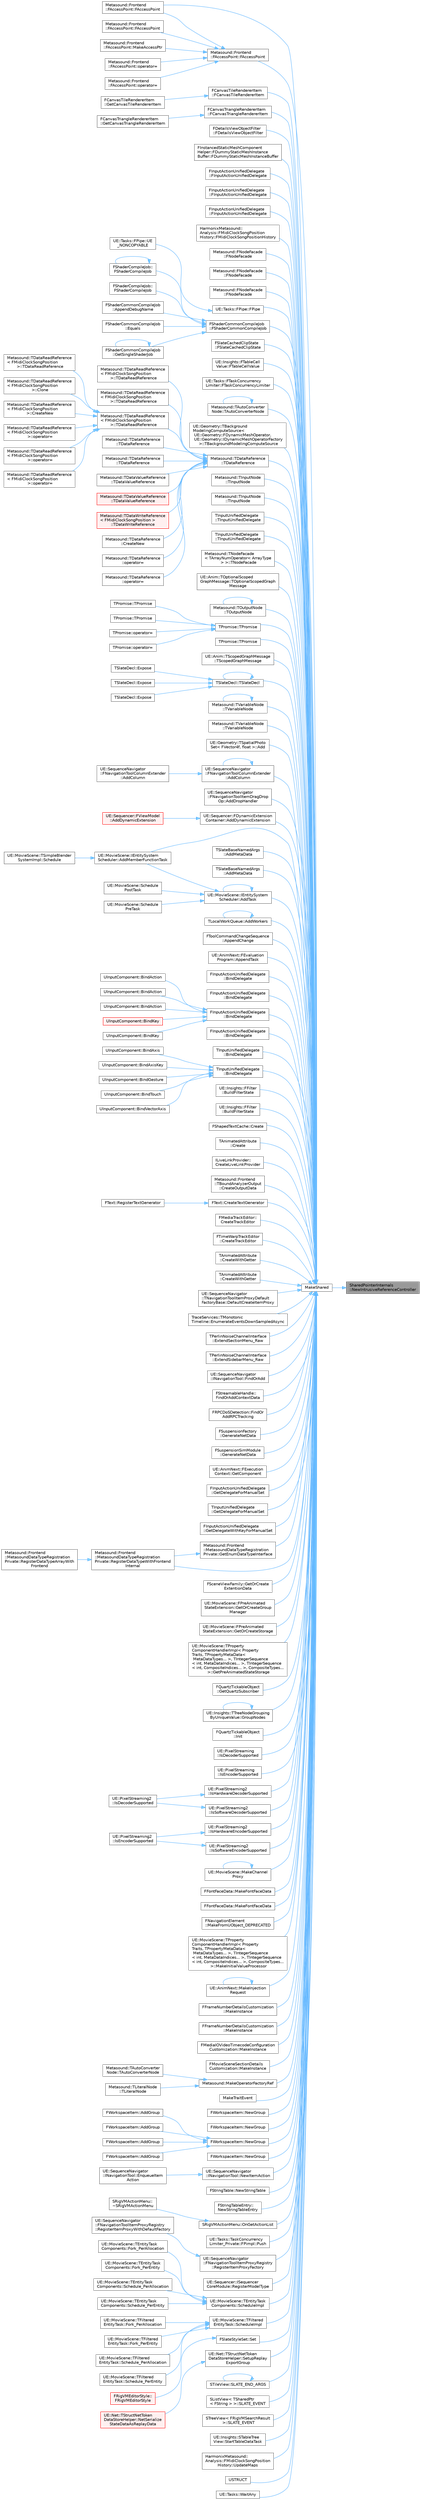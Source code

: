 digraph "SharedPointerInternals::NewIntrusiveReferenceController"
{
 // INTERACTIVE_SVG=YES
 // LATEX_PDF_SIZE
  bgcolor="transparent";
  edge [fontname=Helvetica,fontsize=10,labelfontname=Helvetica,labelfontsize=10];
  node [fontname=Helvetica,fontsize=10,shape=box,height=0.2,width=0.4];
  rankdir="RL";
  Node1 [id="Node000001",label="SharedPointerInternals\l::NewIntrusiveReferenceController",height=0.2,width=0.4,color="gray40", fillcolor="grey60", style="filled", fontcolor="black",tooltip="Creates an intrusive reference controller."];
  Node1 -> Node2 [id="edge1_Node000001_Node000002",dir="back",color="steelblue1",style="solid",tooltip=" "];
  Node2 [id="Node000002",label="MakeShared",height=0.2,width=0.4,color="grey40", fillcolor="white", style="filled",URL="$d2/d17/SharedPointer_8h.html#a263c00158120ebc1c5485f1201a6f34d",tooltip="MakeShared utility function."];
  Node2 -> Node3 [id="edge2_Node000002_Node000003",dir="back",color="steelblue1",style="solid",tooltip=" "];
  Node3 [id="Node000003",label="Metasound::Frontend\l::FAccessPoint::FAccessPoint",height=0.2,width=0.4,color="grey40", fillcolor="white", style="filled",URL="$d8/d90/classMetasound_1_1Frontend_1_1FAccessPoint.html#a8185acda5a2fa47181a340e6f5005a64",tooltip=" "];
  Node3 -> Node4 [id="edge3_Node000003_Node000004",dir="back",color="steelblue1",style="solid",tooltip=" "];
  Node4 [id="Node000004",label="Metasound::Frontend\l::FAccessPoint::FAccessPoint",height=0.2,width=0.4,color="grey40", fillcolor="white", style="filled",URL="$d8/d90/classMetasound_1_1Frontend_1_1FAccessPoint.html#a2791193d8eb6878c9333f79561831e7c",tooltip=" "];
  Node3 -> Node5 [id="edge4_Node000003_Node000005",dir="back",color="steelblue1",style="solid",tooltip=" "];
  Node5 [id="Node000005",label="Metasound::Frontend\l::FAccessPoint::FAccessPoint",height=0.2,width=0.4,color="grey40", fillcolor="white", style="filled",URL="$d8/d90/classMetasound_1_1Frontend_1_1FAccessPoint.html#ad818ebd43d9134da36c9e201342f975a",tooltip=" "];
  Node3 -> Node6 [id="edge5_Node000003_Node000006",dir="back",color="steelblue1",style="solid",tooltip=" "];
  Node6 [id="Node000006",label="Metasound::Frontend\l::FAccessPoint::MakeAccessPtr",height=0.2,width=0.4,color="grey40", fillcolor="white", style="filled",URL="$d8/d90/classMetasound_1_1Frontend_1_1FAccessPoint.html#a171ad580f2b29fd3e1558d23ded9f81a",tooltip=" "];
  Node3 -> Node7 [id="edge6_Node000003_Node000007",dir="back",color="steelblue1",style="solid",tooltip=" "];
  Node7 [id="Node000007",label="Metasound::Frontend\l::FAccessPoint::operator=",height=0.2,width=0.4,color="grey40", fillcolor="white", style="filled",URL="$d8/d90/classMetasound_1_1Frontend_1_1FAccessPoint.html#ae2e4800e80f5b5046c6ed13152cc2fed",tooltip=" "];
  Node3 -> Node8 [id="edge7_Node000003_Node000008",dir="back",color="steelblue1",style="solid",tooltip=" "];
  Node8 [id="Node000008",label="Metasound::Frontend\l::FAccessPoint::operator=",height=0.2,width=0.4,color="grey40", fillcolor="white", style="filled",URL="$d8/d90/classMetasound_1_1Frontend_1_1FAccessPoint.html#ab5e705b0d17ca7633cdf91025c28584c",tooltip=" "];
  Node2 -> Node4 [id="edge8_Node000002_Node000004",dir="back",color="steelblue1",style="solid",tooltip=" "];
  Node2 -> Node9 [id="edge9_Node000002_Node000009",dir="back",color="steelblue1",style="solid",tooltip=" "];
  Node9 [id="Node000009",label="FCanvasTileRendererItem\l::FCanvasTileRendererItem",height=0.2,width=0.4,color="grey40", fillcolor="white", style="filled",URL="$d7/dd2/classFCanvasTileRendererItem.html#a0748ad03922418f3e840a684d697863b",tooltip="Init constructor."];
  Node9 -> Node10 [id="edge10_Node000009_Node000010",dir="back",color="steelblue1",style="solid",tooltip=" "];
  Node10 [id="Node000010",label="FCanvasTileRendererItem\l::GetCanvasTileRendererItem",height=0.2,width=0.4,color="grey40", fillcolor="white", style="filled",URL="$d7/dd2/classFCanvasTileRendererItem.html#aca603b5a766b716d83b73d157a27a10e",tooltip="FCanvasTileRendererItem instance accessor."];
  Node2 -> Node11 [id="edge11_Node000002_Node000011",dir="back",color="steelblue1",style="solid",tooltip=" "];
  Node11 [id="Node000011",label="FCanvasTriangleRendererItem\l::FCanvasTriangleRendererItem",height=0.2,width=0.4,color="grey40", fillcolor="white", style="filled",URL="$da/ddc/classFCanvasTriangleRendererItem.html#ab8dcf27911f81c50378609345b0235dd",tooltip="Init constructor."];
  Node11 -> Node12 [id="edge12_Node000011_Node000012",dir="back",color="steelblue1",style="solid",tooltip=" "];
  Node12 [id="Node000012",label="FCanvasTriangleRendererItem\l::GetCanvasTriangleRendererItem",height=0.2,width=0.4,color="grey40", fillcolor="white", style="filled",URL="$da/ddc/classFCanvasTriangleRendererItem.html#a4e9ca22acc1336107e34ae27a6ece761",tooltip="FCanvasTriangleRendererItem instance accessor."];
  Node2 -> Node13 [id="edge13_Node000002_Node000013",dir="back",color="steelblue1",style="solid",tooltip=" "];
  Node13 [id="Node000013",label="FDetailsViewObjectFilter\l::FDetailsViewObjectFilter",height=0.2,width=0.4,color="grey40", fillcolor="white", style="filled",URL="$d7/dbd/classFDetailsViewObjectFilter.html#a2285bbabe52cedccafe40557111b7635",tooltip=" "];
  Node2 -> Node14 [id="edge14_Node000002_Node000014",dir="back",color="steelblue1",style="solid",tooltip=" "];
  Node14 [id="Node000014",label="FInstancedStaticMeshComponent\lHelper::FDummyStaticMeshInstance\lBuffer::FDummyStaticMeshInstanceBuffer",height=0.2,width=0.4,color="grey40", fillcolor="white", style="filled",URL="$df/d11/classFInstancedStaticMeshComponentHelper_1_1FDummyStaticMeshInstanceBuffer.html#ab4fdac26bff481b2968684ba28fb3d78",tooltip=" "];
  Node2 -> Node15 [id="edge15_Node000002_Node000015",dir="back",color="steelblue1",style="solid",tooltip=" "];
  Node15 [id="Node000015",label="FInputActionUnifiedDelegate\l::FInputActionUnifiedDelegate",height=0.2,width=0.4,color="grey40", fillcolor="white", style="filled",URL="$d1/dc0/structFInputActionUnifiedDelegate.html#a9ba1248f208e96dec09bcb1d998ca595",tooltip=" "];
  Node2 -> Node16 [id="edge16_Node000002_Node000016",dir="back",color="steelblue1",style="solid",tooltip=" "];
  Node16 [id="Node000016",label="FInputActionUnifiedDelegate\l::FInputActionUnifiedDelegate",height=0.2,width=0.4,color="grey40", fillcolor="white", style="filled",URL="$d1/dc0/structFInputActionUnifiedDelegate.html#a772ff1cccb5e75254b391ff49e607436",tooltip=" "];
  Node2 -> Node17 [id="edge17_Node000002_Node000017",dir="back",color="steelblue1",style="solid",tooltip=" "];
  Node17 [id="Node000017",label="FInputActionUnifiedDelegate\l::FInputActionUnifiedDelegate",height=0.2,width=0.4,color="grey40", fillcolor="white", style="filled",URL="$d1/dc0/structFInputActionUnifiedDelegate.html#af0273e57294d43bbed594d992ef43244",tooltip=" "];
  Node2 -> Node18 [id="edge18_Node000002_Node000018",dir="back",color="steelblue1",style="solid",tooltip=" "];
  Node18 [id="Node000018",label="HarmonixMetasound::\lAnalysis::FMidiClockSongPosition\lHistory::FMidiClockSongPositionHistory",height=0.2,width=0.4,color="grey40", fillcolor="white", style="filled",URL="$de/d71/structHarmonixMetasound_1_1Analysis_1_1FMidiClockSongPositionHistory.html#ab37ee074c8ebc61964dd1d6061baf180",tooltip=" "];
  Node2 -> Node19 [id="edge19_Node000002_Node000019",dir="back",color="steelblue1",style="solid",tooltip=" "];
  Node19 [id="Node000019",label="Metasound::FNodeFacade\l::FNodeFacade",height=0.2,width=0.4,color="grey40", fillcolor="white", style="filled",URL="$de/da0/classMetasound_1_1FNodeFacade.html#a7e64f73bd8d79b235075e1c9219a85d4",tooltip="FNodeFacade constructor using the OperatorType template parameter to get the node info,..."];
  Node2 -> Node20 [id="edge20_Node000002_Node000020",dir="back",color="steelblue1",style="solid",tooltip=" "];
  Node20 [id="Node000020",label="Metasound::FNodeFacade\l::FNodeFacade",height=0.2,width=0.4,color="grey40", fillcolor="white", style="filled",URL="$de/da0/classMetasound_1_1FNodeFacade.html#a394dc4adeeb088335ae4fbb0626f4d14",tooltip=" "];
  Node2 -> Node21 [id="edge21_Node000002_Node000021",dir="back",color="steelblue1",style="solid",tooltip=" "];
  Node21 [id="Node000021",label="Metasound::FNodeFacade\l::FNodeFacade",height=0.2,width=0.4,color="grey40", fillcolor="white", style="filled",URL="$de/da0/classMetasound_1_1FNodeFacade.html#a5aff14a72bf8971ca9369205f85192fe",tooltip=" "];
  Node2 -> Node22 [id="edge22_Node000002_Node000022",dir="back",color="steelblue1",style="solid",tooltip=" "];
  Node22 [id="Node000022",label="UE::Tasks::FPipe::FPipe",height=0.2,width=0.4,color="grey40", fillcolor="white", style="filled",URL="$d5/d3d/classUE_1_1Tasks_1_1FPipe.html#afdcb7299f86484730c477b57c3922b51",tooltip=" "];
  Node22 -> Node23 [id="edge23_Node000022_Node000023",dir="back",color="steelblue1",style="solid",tooltip=" "];
  Node23 [id="Node000023",label="UE::Tasks::FPipe::UE\l_NONCOPYABLE",height=0.2,width=0.4,color="grey40", fillcolor="white", style="filled",URL="$d5/d3d/classUE_1_1Tasks_1_1FPipe.html#a705853ff79137cec06a2f30cc64736c8",tooltip=" "];
  Node2 -> Node24 [id="edge24_Node000002_Node000024",dir="back",color="steelblue1",style="solid",tooltip=" "];
  Node24 [id="Node000024",label="FShaderCommonCompileJob\l::FShaderCommonCompileJob",height=0.2,width=0.4,color="grey40", fillcolor="white", style="filled",URL="$d9/d52/classFShaderCommonCompileJob.html#a30b0ee57fd432c32fb2a6169b2ee0c9a",tooltip=" "];
  Node24 -> Node25 [id="edge25_Node000024_Node000025",dir="back",color="steelblue1",style="solid",tooltip=" "];
  Node25 [id="Node000025",label="FShaderCompileJob::\lFShaderCompileJob",height=0.2,width=0.4,color="grey40", fillcolor="white", style="filled",URL="$d7/d8b/classFShaderCompileJob.html#acf35e23e095bc72d2e68da4a19ff1398",tooltip=" "];
  Node25 -> Node25 [id="edge26_Node000025_Node000025",dir="back",color="steelblue1",style="solid",tooltip=" "];
  Node24 -> Node26 [id="edge27_Node000024_Node000026",dir="back",color="steelblue1",style="solid",tooltip=" "];
  Node26 [id="Node000026",label="FShaderCompileJob::\lFShaderCompileJob",height=0.2,width=0.4,color="grey40", fillcolor="white", style="filled",URL="$d7/d8b/classFShaderCompileJob.html#ad524d5fa513604d93f9e27b758ba0364",tooltip=" "];
  Node24 -> Node27 [id="edge28_Node000024_Node000027",dir="back",color="steelblue1",style="solid",tooltip=" "];
  Node27 [id="Node000027",label="FShaderCommonCompileJob\l::AppendDebugName",height=0.2,width=0.4,color="grey40", fillcolor="white", style="filled",URL="$d9/d52/classFShaderCommonCompileJob.html#a1a7c3f6aa12b00f29e9f36c9dc6f128b",tooltip=" "];
  Node24 -> Node28 [id="edge29_Node000024_Node000028",dir="back",color="steelblue1",style="solid",tooltip=" "];
  Node28 [id="Node000028",label="FShaderCommonCompileJob\l::Equals",height=0.2,width=0.4,color="grey40", fillcolor="white", style="filled",URL="$d9/d52/classFShaderCommonCompileJob.html#af7bff3f13f856f14ac5d2adfe6a832e5",tooltip=" "];
  Node24 -> Node29 [id="edge30_Node000024_Node000029",dir="back",color="steelblue1",style="solid",tooltip=" "];
  Node29 [id="Node000029",label="FShaderCommonCompileJob\l::GetSingleShaderJob",height=0.2,width=0.4,color="grey40", fillcolor="white", style="filled",URL="$d9/d52/classFShaderCommonCompileJob.html#a20ac5f284386336e6af5469d4e79b0b8",tooltip=" "];
  Node29 -> Node29 [id="edge31_Node000029_Node000029",dir="back",color="steelblue1",style="solid",tooltip=" "];
  Node2 -> Node30 [id="edge32_Node000002_Node000030",dir="back",color="steelblue1",style="solid",tooltip=" "];
  Node30 [id="Node000030",label="FSlateCachedClipState\l::FSlateCachedClipState",height=0.2,width=0.4,color="grey40", fillcolor="white", style="filled",URL="$dd/dc0/classFSlateCachedClipState.html#a7a7021e3c0833f9bc461aa35be798f69",tooltip=" "];
  Node2 -> Node31 [id="edge33_Node000002_Node000031",dir="back",color="steelblue1",style="solid",tooltip=" "];
  Node31 [id="Node000031",label="UE::Insights::FTableCell\lValue::FTableCellValue",height=0.2,width=0.4,color="grey40", fillcolor="white", style="filled",URL="$d0/de1/structUE_1_1Insights_1_1FTableCellValue.html#a0291710d4ab4f758d4aeb12340e7094c",tooltip=" "];
  Node2 -> Node32 [id="edge34_Node000002_Node000032",dir="back",color="steelblue1",style="solid",tooltip=" "];
  Node32 [id="Node000032",label="UE::Tasks::FTaskConcurrency\lLimiter::FTaskConcurrencyLimiter",height=0.2,width=0.4,color="grey40", fillcolor="white", style="filled",URL="$d8/d30/classUE_1_1Tasks_1_1FTaskConcurrencyLimiter.html#a49087d6e28b9799b21a515c2e5130a2d",tooltip="Constructor."];
  Node2 -> Node33 [id="edge35_Node000002_Node000033",dir="back",color="steelblue1",style="solid",tooltip=" "];
  Node33 [id="Node000033",label="Metasound::TAutoConverter\lNode::TAutoConverterNode",height=0.2,width=0.4,color="grey40", fillcolor="white", style="filled",URL="$df/d47/classMetasound_1_1TAutoConverterNode.html#a3f86596bde4e309a9c75f7973ae8f198",tooltip=" "];
  Node33 -> Node33 [id="edge36_Node000033_Node000033",dir="back",color="steelblue1",style="solid",tooltip=" "];
  Node2 -> Node34 [id="edge37_Node000002_Node000034",dir="back",color="steelblue1",style="solid",tooltip=" "];
  Node34 [id="Node000034",label="UE::Geometry::TBackground\lModelingComputeSource\<\l UE::Geometry::FDynamicMeshOperator,\l UE::Geometry::IDynamicMeshOperatorFactory\l \>::TBackgroundModelingComputeSource",height=0.2,width=0.4,color="grey40", fillcolor="white", style="filled",URL="$d4/dbc/classUE_1_1Geometry_1_1TBackgroundModelingComputeSource.html#a16bf3decf3843751d0ed8c2cefd926b1",tooltip=" "];
  Node2 -> Node35 [id="edge38_Node000002_Node000035",dir="back",color="steelblue1",style="solid",tooltip=" "];
  Node35 [id="Node000035",label="Metasound::TDataReference\l::TDataReference",height=0.2,width=0.4,color="grey40", fillcolor="white", style="filled",URL="$d3/d49/classMetasound_1_1TDataReference.html#a9c3c0c4bb8f610b2d534599111ff2846",tooltip="This constructor forwards arguments to an underlying constructor."];
  Node35 -> Node36 [id="edge39_Node000035_Node000036",dir="back",color="steelblue1",style="solid",tooltip=" "];
  Node36 [id="Node000036",label="Metasound::TDataReadReference\l\< FMidiClockSongPosition\l \>::TDataReadReference",height=0.2,width=0.4,color="grey40", fillcolor="white", style="filled",URL="$d5/df2/classMetasound_1_1TDataReadReference.html#a4da50e0b9de74e46ef64d8454b8a6941",tooltip=" "];
  Node35 -> Node37 [id="edge40_Node000035_Node000037",dir="back",color="steelblue1",style="solid",tooltip=" "];
  Node37 [id="Node000037",label="Metasound::TDataReadReference\l\< FMidiClockSongPosition\l \>::TDataReadReference",height=0.2,width=0.4,color="grey40", fillcolor="white", style="filled",URL="$d5/df2/classMetasound_1_1TDataReadReference.html#af9ce9927ca6895bd62fd2d4e7a686b0c",tooltip=" "];
  Node35 -> Node38 [id="edge41_Node000035_Node000038",dir="back",color="steelblue1",style="solid",tooltip=" "];
  Node38 [id="Node000038",label="Metasound::TDataReadReference\l\< FMidiClockSongPosition\l \>::TDataReadReference",height=0.2,width=0.4,color="grey40", fillcolor="white", style="filled",URL="$d5/df2/classMetasound_1_1TDataReadReference.html#ae5272a902abe0c9a98ff4a2f79ff8d48",tooltip=" "];
  Node38 -> Node39 [id="edge42_Node000038_Node000039",dir="back",color="steelblue1",style="solid",tooltip=" "];
  Node39 [id="Node000039",label="Metasound::TDataReadReference\l\< FMidiClockSongPosition\l \>::TDataReadReference",height=0.2,width=0.4,color="grey40", fillcolor="white", style="filled",URL="$d5/df2/classMetasound_1_1TDataReadReference.html#aacf2ceb41b52e9aca8d5e013ee5eba90",tooltip=" "];
  Node38 -> Node40 [id="edge43_Node000038_Node000040",dir="back",color="steelblue1",style="solid",tooltip=" "];
  Node40 [id="Node000040",label="Metasound::TDataReadReference\l\< FMidiClockSongPosition\l \>::Clone",height=0.2,width=0.4,color="grey40", fillcolor="white", style="filled",URL="$d5/df2/classMetasound_1_1TDataReadReference.html#aeb654bc2b032808bd8245d4faef749f9",tooltip=" "];
  Node38 -> Node41 [id="edge44_Node000038_Node000041",dir="back",color="steelblue1",style="solid",tooltip=" "];
  Node41 [id="Node000041",label="Metasound::TDataReadReference\l\< FMidiClockSongPosition\l \>::CreateNew",height=0.2,width=0.4,color="grey40", fillcolor="white", style="filled",URL="$d5/df2/classMetasound_1_1TDataReadReference.html#ae7e1b0e96d34d2400e6e3ef906708033",tooltip=" "];
  Node38 -> Node42 [id="edge45_Node000038_Node000042",dir="back",color="steelblue1",style="solid",tooltip=" "];
  Node42 [id="Node000042",label="Metasound::TDataReadReference\l\< FMidiClockSongPosition\l \>::operator=",height=0.2,width=0.4,color="grey40", fillcolor="white", style="filled",URL="$d5/df2/classMetasound_1_1TDataReadReference.html#af913dd6b82781677ba8fa7ac71a29ed8",tooltip=" "];
  Node38 -> Node43 [id="edge46_Node000038_Node000043",dir="back",color="steelblue1",style="solid",tooltip=" "];
  Node43 [id="Node000043",label="Metasound::TDataReadReference\l\< FMidiClockSongPosition\l \>::operator=",height=0.2,width=0.4,color="grey40", fillcolor="white", style="filled",URL="$d5/df2/classMetasound_1_1TDataReadReference.html#ae6398974df4a5db4af6c943c3e2b14f4",tooltip=" "];
  Node38 -> Node44 [id="edge47_Node000038_Node000044",dir="back",color="steelblue1",style="solid",tooltip=" "];
  Node44 [id="Node000044",label="Metasound::TDataReadReference\l\< FMidiClockSongPosition\l \>::operator=",height=0.2,width=0.4,color="grey40", fillcolor="white", style="filled",URL="$d5/df2/classMetasound_1_1TDataReadReference.html#a54b40c2b35dedb89df6540028fc1f104",tooltip=" "];
  Node35 -> Node45 [id="edge48_Node000035_Node000045",dir="back",color="steelblue1",style="solid",tooltip=" "];
  Node45 [id="Node000045",label="Metasound::TDataReference\l::TDataReference",height=0.2,width=0.4,color="grey40", fillcolor="white", style="filled",URL="$d3/d49/classMetasound_1_1TDataReference.html#aea4d95be04538b51c600811d76e7ddd8",tooltip="Enable copy constructor."];
  Node35 -> Node46 [id="edge49_Node000035_Node000046",dir="back",color="steelblue1",style="solid",tooltip=" "];
  Node46 [id="Node000046",label="Metasound::TDataReference\l::TDataReference",height=0.2,width=0.4,color="grey40", fillcolor="white", style="filled",URL="$d3/d49/classMetasound_1_1TDataReference.html#a7bfe51a02149eebb452b0f8ab9c1fb7e",tooltip="Enable move constructor."];
  Node35 -> Node47 [id="edge50_Node000035_Node000047",dir="back",color="steelblue1",style="solid",tooltip=" "];
  Node47 [id="Node000047",label="Metasound::TDataValueReference\l::TDataValueReference",height=0.2,width=0.4,color="grey40", fillcolor="white", style="filled",URL="$df/dbf/classMetasound_1_1TDataValueReference.html#a34517b0ccb8504e55ae4d6ef5243e095",tooltip=" "];
  Node35 -> Node48 [id="edge51_Node000035_Node000048",dir="back",color="steelblue1",style="solid",tooltip=" "];
  Node48 [id="Node000048",label="Metasound::TDataValueReference\l::TDataValueReference",height=0.2,width=0.4,color="red", fillcolor="#FFF0F0", style="filled",URL="$df/dbf/classMetasound_1_1TDataValueReference.html#af5275c914e6de2219c9f308e41fd7723",tooltip=" "];
  Node35 -> Node60 [id="edge52_Node000035_Node000060",dir="back",color="steelblue1",style="solid",tooltip=" "];
  Node60 [id="Node000060",label="Metasound::TDataWriteReference\l\< FMidiClockSongPosition \>\l::TDataWriteReference",height=0.2,width=0.4,color="red", fillcolor="#FFF0F0", style="filled",URL="$d9/d7f/classMetasound_1_1TDataWriteReference.html#a5c6a326ee611056a037a61c9a231a2f5",tooltip=" "];
  Node35 -> Node68 [id="edge53_Node000035_Node000068",dir="back",color="steelblue1",style="solid",tooltip=" "];
  Node68 [id="Node000068",label="Metasound::TDataReference\l::CreateNew",height=0.2,width=0.4,color="grey40", fillcolor="white", style="filled",URL="$d3/d49/classMetasound_1_1TDataReference.html#a990f179464fd23a5b2fba85372fc8aaf",tooltip="This should be used to construct a new DataType object and return this TDataReference as a wrapper ar..."];
  Node35 -> Node69 [id="edge54_Node000035_Node000069",dir="back",color="steelblue1",style="solid",tooltip=" "];
  Node69 [id="Node000069",label="Metasound::TDataReference\l::operator=",height=0.2,width=0.4,color="grey40", fillcolor="white", style="filled",URL="$d3/d49/classMetasound_1_1TDataReference.html#a5cff4974063a7a660e58579564c54f11",tooltip="Enable copy operator."];
  Node35 -> Node70 [id="edge55_Node000035_Node000070",dir="back",color="steelblue1",style="solid",tooltip=" "];
  Node70 [id="Node000070",label="Metasound::TDataReference\l::operator=",height=0.2,width=0.4,color="grey40", fillcolor="white", style="filled",URL="$d3/d49/classMetasound_1_1TDataReference.html#a2964648eb09f587ea17a98d1811040b8",tooltip="Enable move operator."];
  Node2 -> Node71 [id="edge56_Node000002_Node000071",dir="back",color="steelblue1",style="solid",tooltip=" "];
  Node71 [id="Node000071",label="Metasound::TInputNode\l::TInputNode",height=0.2,width=0.4,color="grey40", fillcolor="white", style="filled",URL="$d6/d10/classMetasound_1_1TInputNode.html#a3f15c50a20d177602acb587644c35ee5",tooltip=" "];
  Node2 -> Node72 [id="edge57_Node000002_Node000072",dir="back",color="steelblue1",style="solid",tooltip=" "];
  Node72 [id="Node000072",label="Metasound::TInputNode\l::TInputNode",height=0.2,width=0.4,color="grey40", fillcolor="white", style="filled",URL="$d6/d10/classMetasound_1_1TInputNode.html#a51e714f132cce4d65fd8a1d21c0f40a6",tooltip=" "];
  Node2 -> Node73 [id="edge58_Node000002_Node000073",dir="back",color="steelblue1",style="solid",tooltip=" "];
  Node73 [id="Node000073",label="TInputUnifiedDelegate\l::TInputUnifiedDelegate",height=0.2,width=0.4,color="grey40", fillcolor="white", style="filled",URL="$d3/d56/structTInputUnifiedDelegate.html#a8cd2e41b92b0ebdf31426f75d2d40e17",tooltip=" "];
  Node2 -> Node74 [id="edge59_Node000002_Node000074",dir="back",color="steelblue1",style="solid",tooltip=" "];
  Node74 [id="Node000074",label="TInputUnifiedDelegate\l::TInputUnifiedDelegate",height=0.2,width=0.4,color="grey40", fillcolor="white", style="filled",URL="$d3/d56/structTInputUnifiedDelegate.html#a4beb9fabb69d941201b18dbb1ee8b816",tooltip=" "];
  Node2 -> Node75 [id="edge60_Node000002_Node000075",dir="back",color="steelblue1",style="solid",tooltip=" "];
  Node75 [id="Node000075",label="Metasound::TNodeFacade\l\< TArrayNumOperator\< ArrayType\l \> \>::TNodeFacade",height=0.2,width=0.4,color="grey40", fillcolor="white", style="filled",URL="$d7/dea/classMetasound_1_1TNodeFacade.html#ae70e0519ca72261f11624b50445df8fe",tooltip=" "];
  Node2 -> Node76 [id="edge61_Node000002_Node000076",dir="back",color="steelblue1",style="solid",tooltip=" "];
  Node76 [id="Node000076",label="UE::Anim::TOptionalScoped\lGraphMessage::TOptionalScopedGraph\lMessage",height=0.2,width=0.4,color="grey40", fillcolor="white", style="filled",URL="$de/d8f/structUE_1_1Anim_1_1TOptionalScopedGraphMessage.html#a87bd317683337a31a48381f3c0a941aa",tooltip=" "];
  Node2 -> Node77 [id="edge62_Node000002_Node000077",dir="back",color="steelblue1",style="solid",tooltip=" "];
  Node77 [id="Node000077",label="Metasound::TOutputNode\l::TOutputNode",height=0.2,width=0.4,color="grey40", fillcolor="white", style="filled",URL="$d9/d82/classMetasound_1_1TOutputNode.html#aebd51729979881fd98738a20e3ccc239",tooltip=" "];
  Node77 -> Node77 [id="edge63_Node000077_Node000077",dir="back",color="steelblue1",style="solid",tooltip=" "];
  Node2 -> Node78 [id="edge64_Node000002_Node000078",dir="back",color="steelblue1",style="solid",tooltip=" "];
  Node78 [id="Node000078",label="TPromise::TPromise",height=0.2,width=0.4,color="grey40", fillcolor="white", style="filled",URL="$dd/d07/classTPromise.html#a00ce4459f87044a4e404bc6072d41b2d",tooltip="Default constructor (creates a new shared state)."];
  Node78 -> Node79 [id="edge65_Node000078_Node000079",dir="back",color="steelblue1",style="solid",tooltip=" "];
  Node79 [id="Node000079",label="TPromise::TPromise",height=0.2,width=0.4,color="grey40", fillcolor="white", style="filled",URL="$dd/d07/classTPromise.html#abefc43eb892aa26fd1714894bd47b439",tooltip=" "];
  Node78 -> Node80 [id="edge66_Node000078_Node000080",dir="back",color="steelblue1",style="solid",tooltip=" "];
  Node80 [id="Node000080",label="TPromise::TPromise",height=0.2,width=0.4,color="grey40", fillcolor="white", style="filled",URL="$dd/d07/classTPromise.html#a26901cb71c0eaca41af48beb21bc0560",tooltip=" "];
  Node78 -> Node81 [id="edge67_Node000078_Node000081",dir="back",color="steelblue1",style="solid",tooltip=" "];
  Node81 [id="Node000081",label="TPromise::operator=",height=0.2,width=0.4,color="grey40", fillcolor="white", style="filled",URL="$dd/d07/classTPromise.html#a87c39cf67f4d42e7554bfd9bd53116c9",tooltip=" "];
  Node78 -> Node82 [id="edge68_Node000078_Node000082",dir="back",color="steelblue1",style="solid",tooltip=" "];
  Node82 [id="Node000082",label="TPromise::operator=",height=0.2,width=0.4,color="grey40", fillcolor="white", style="filled",URL="$dd/d07/classTPromise.html#acaad14b55f064b30d0a1f3f00d120cbf",tooltip=" "];
  Node2 -> Node83 [id="edge69_Node000002_Node000083",dir="back",color="steelblue1",style="solid",tooltip=" "];
  Node83 [id="Node000083",label="TPromise::TPromise",height=0.2,width=0.4,color="grey40", fillcolor="white", style="filled",URL="$dd/d07/classTPromise.html#a7f7ab104c1664477b270aa04113f708c",tooltip="Create and initialize a new instance with a callback."];
  Node2 -> Node84 [id="edge70_Node000002_Node000084",dir="back",color="steelblue1",style="solid",tooltip=" "];
  Node84 [id="Node000084",label="UE::Anim::TScopedGraphMessage\l::TScopedGraphMessage",height=0.2,width=0.4,color="grey40", fillcolor="white", style="filled",URL="$d1/dfe/structUE_1_1Anim_1_1TScopedGraphMessage.html#a18eb70b3a5299a801565d19f7529a8d1",tooltip=" "];
  Node2 -> Node85 [id="edge71_Node000002_Node000085",dir="back",color="steelblue1",style="solid",tooltip=" "];
  Node85 [id="Node000085",label="TSlateDecl::TSlateDecl",height=0.2,width=0.4,color="grey40", fillcolor="white", style="filled",URL="$d6/d77/structTSlateDecl.html#a569af00a31b7fd277e533734ac06b916",tooltip=" "];
  Node85 -> Node85 [id="edge72_Node000085_Node000085",dir="back",color="steelblue1",style="solid",tooltip=" "];
  Node85 -> Node86 [id="edge73_Node000085_Node000086",dir="back",color="steelblue1",style="solid",tooltip=" "];
  Node86 [id="Node000086",label="TSlateDecl::Expose",height=0.2,width=0.4,color="grey40", fillcolor="white", style="filled",URL="$d6/d77/structTSlateDecl.html#ae95d22e132e3c022280646f1d64c8098",tooltip="Initialize OutVarToInit with the widget that is being constructed."];
  Node85 -> Node87 [id="edge74_Node000085_Node000087",dir="back",color="steelblue1",style="solid",tooltip=" "];
  Node87 [id="Node000087",label="TSlateDecl::Expose",height=0.2,width=0.4,color="grey40", fillcolor="white", style="filled",URL="$d6/d77/structTSlateDecl.html#aa49dc1895ee6bb9c52cd7cd35021dbc0",tooltip="Initialize OutVarToInit with the widget that is being constructed."];
  Node85 -> Node88 [id="edge75_Node000085_Node000088",dir="back",color="steelblue1",style="solid",tooltip=" "];
  Node88 [id="Node000088",label="TSlateDecl::Expose",height=0.2,width=0.4,color="grey40", fillcolor="white", style="filled",URL="$d6/d77/structTSlateDecl.html#a7dbd21b87a829aa9b3c9132739c7c5dc",tooltip="Initialize a WEAK OutVarToInit with the widget that is being constructed."];
  Node2 -> Node89 [id="edge76_Node000002_Node000089",dir="back",color="steelblue1",style="solid",tooltip=" "];
  Node89 [id="Node000089",label="Metasound::TVariableNode\l::TVariableNode",height=0.2,width=0.4,color="grey40", fillcolor="white", style="filled",URL="$d1/d47/classMetasound_1_1TVariableNode.html#a54dd5412f65eef8f47a126886d89211b",tooltip=" "];
  Node89 -> Node89 [id="edge77_Node000089_Node000089",dir="back",color="steelblue1",style="solid",tooltip=" "];
  Node2 -> Node90 [id="edge78_Node000002_Node000090",dir="back",color="steelblue1",style="solid",tooltip=" "];
  Node90 [id="Node000090",label="Metasound::TVariableNode\l::TVariableNode",height=0.2,width=0.4,color="grey40", fillcolor="white", style="filled",URL="$d1/d47/classMetasound_1_1TVariableNode.html#a455dcf45881bcccf228f8496c63163e6",tooltip=" "];
  Node2 -> Node91 [id="edge79_Node000002_Node000091",dir="back",color="steelblue1",style="solid",tooltip=" "];
  Node91 [id="Node000091",label="UE::Geometry::TSpatialPhoto\lSet\< FVector4f, float \>::Add",height=0.2,width=0.4,color="grey40", fillcolor="white", style="filled",URL="$d2/da4/classUE_1_1Geometry_1_1TSpatialPhotoSet.html#a8379f06f0b341e8a940508556c646d3a",tooltip=" "];
  Node2 -> Node92 [id="edge80_Node000002_Node000092",dir="back",color="steelblue1",style="solid",tooltip=" "];
  Node92 [id="Node000092",label="UE::SequenceNavigator\l::FNavigationToolColumnExtender\l::AddColumn",height=0.2,width=0.4,color="grey40", fillcolor="white", style="filled",URL="$da/dc4/classUE_1_1SequenceNavigator_1_1FNavigationToolColumnExtender.html#ab9c4dff13ce2f7a89bb3a2811fd0bf8d",tooltip=" "];
  Node92 -> Node92 [id="edge81_Node000092_Node000092",dir="back",color="steelblue1",style="solid",tooltip=" "];
  Node92 -> Node93 [id="edge82_Node000092_Node000093",dir="back",color="steelblue1",style="solid",tooltip=" "];
  Node93 [id="Node000093",label="UE::SequenceNavigator\l::FNavigationToolColumnExtender\l::AddColumn",height=0.2,width=0.4,color="grey40", fillcolor="white", style="filled",URL="$da/dc4/classUE_1_1SequenceNavigator_1_1FNavigationToolColumnExtender.html#a6cef46b1c2473fa30658d523b318c634",tooltip=" "];
  Node2 -> Node94 [id="edge83_Node000002_Node000094",dir="back",color="steelblue1",style="solid",tooltip=" "];
  Node94 [id="Node000094",label="UE::SequenceNavigator\l::FNavigationToolItemDragDrop\lOp::AddDropHandler",height=0.2,width=0.4,color="grey40", fillcolor="white", style="filled",URL="$d5/d4d/classUE_1_1SequenceNavigator_1_1FNavigationToolItemDragDropOp.html#ab34f2e502c962f86701076ba577a2faf",tooltip=" "];
  Node2 -> Node95 [id="edge84_Node000002_Node000095",dir="back",color="steelblue1",style="solid",tooltip=" "];
  Node95 [id="Node000095",label="UE::Sequencer::FDynamicExtension\lContainer::AddDynamicExtension",height=0.2,width=0.4,color="grey40", fillcolor="white", style="filled",URL="$d0/dad/classUE_1_1Sequencer_1_1FDynamicExtensionContainer.html#a9f6f64c91a801e897ee5ccec8e428674",tooltip=" "];
  Node95 -> Node96 [id="edge85_Node000095_Node000096",dir="back",color="steelblue1",style="solid",tooltip=" "];
  Node96 [id="Node000096",label="UE::Sequencer::FViewModel\l::AddDynamicExtension",height=0.2,width=0.4,color="red", fillcolor="#FFF0F0", style="filled",URL="$dc/d92/classUE_1_1Sequencer_1_1FViewModel.html#a0d2316270c38de466087872f3e51eb33",tooltip="Adds a dynamic extension to this data model."];
  Node2 -> Node98 [id="edge86_Node000002_Node000098",dir="back",color="steelblue1",style="solid",tooltip=" "];
  Node98 [id="Node000098",label="UE::MovieScene::IEntitySystem\lScheduler::AddMemberFunctionTask",height=0.2,width=0.4,color="grey40", fillcolor="white", style="filled",URL="$de/d53/classUE_1_1MovieScene_1_1IEntitySystemScheduler.html#a1bfc4125c3135aa3d82cf386ca874c36",tooltip="Add a new task that calls a member function of the type void (*)()"];
  Node98 -> Node99 [id="edge87_Node000098_Node000099",dir="back",color="steelblue1",style="solid",tooltip=" "];
  Node99 [id="Node000099",label="UE::MovieScene::TSimpleBlender\lSystemImpl::Schedule",height=0.2,width=0.4,color="grey40", fillcolor="white", style="filled",URL="$d1/d5f/classUE_1_1MovieScene_1_1TSimpleBlenderSystemImpl.html#a85efbc60206c4c9e2a29f5deedc3b8e0",tooltip=" "];
  Node2 -> Node100 [id="edge88_Node000002_Node000100",dir="back",color="steelblue1",style="solid",tooltip=" "];
  Node100 [id="Node000100",label="TSlateBaseNamedArgs\l::AddMetaData",height=0.2,width=0.4,color="grey40", fillcolor="white", style="filled",URL="$d1/d69/structTSlateBaseNamedArgs.html#a6b562139b960302901c4b3e907de0729",tooltip="Add metadata to this widget - convenience method - 1 argument."];
  Node2 -> Node101 [id="edge89_Node000002_Node000101",dir="back",color="steelblue1",style="solid",tooltip=" "];
  Node101 [id="Node000101",label="TSlateBaseNamedArgs\l::AddMetaData",height=0.2,width=0.4,color="grey40", fillcolor="white", style="filled",URL="$d1/d69/structTSlateBaseNamedArgs.html#a63d773ec4aae8cd103a7293670c372d3",tooltip="Add metadata to this widget - convenience method - 2 arguments."];
  Node2 -> Node102 [id="edge90_Node000002_Node000102",dir="back",color="steelblue1",style="solid",tooltip=" "];
  Node102 [id="Node000102",label="UE::MovieScene::IEntitySystem\lScheduler::AddTask",height=0.2,width=0.4,color="grey40", fillcolor="white", style="filled",URL="$de/d53/classUE_1_1MovieScene_1_1IEntitySystemScheduler.html#a7db480675a5915a773265aed12522f56",tooltip="Add a new task of the specified type for the currently open node ID."];
  Node102 -> Node98 [id="edge91_Node000102_Node000098",dir="back",color="steelblue1",style="solid",tooltip=" "];
  Node102 -> Node102 [id="edge92_Node000102_Node000102",dir="back",color="steelblue1",style="solid",tooltip=" "];
  Node102 -> Node103 [id="edge93_Node000102_Node000103",dir="back",color="steelblue1",style="solid",tooltip=" "];
  Node103 [id="Node000103",label="UE::MovieScene::Schedule\lPostTask",height=0.2,width=0.4,color="grey40", fillcolor="white", style="filled",URL="$d1/dd1/namespaceUE_1_1MovieScene.html#a890bd73454b5efe1e06da14761ce6203",tooltip=" "];
  Node102 -> Node104 [id="edge94_Node000102_Node000104",dir="back",color="steelblue1",style="solid",tooltip=" "];
  Node104 [id="Node000104",label="UE::MovieScene::Schedule\lPreTask",height=0.2,width=0.4,color="grey40", fillcolor="white", style="filled",URL="$d1/dd1/namespaceUE_1_1MovieScene.html#aa9c4fff3fc5d61f1e5034cc579168047",tooltip=" "];
  Node2 -> Node105 [id="edge95_Node000002_Node000105",dir="back",color="steelblue1",style="solid",tooltip=" "];
  Node105 [id="Node000105",label="TLocalWorkQueue::AddWorkers",height=0.2,width=0.4,color="grey40", fillcolor="white", style="filled",URL="$d6/d11/classTLocalWorkQueue.html#a7de7347f3ff68ce2a26434a7387a0165",tooltip=" "];
  Node105 -> Node105 [id="edge96_Node000105_Node000105",dir="back",color="steelblue1",style="solid",tooltip=" "];
  Node2 -> Node106 [id="edge97_Node000002_Node000106",dir="back",color="steelblue1",style="solid",tooltip=" "];
  Node106 [id="Node000106",label="FToolCommandChangeSequence\l::AppendChange",height=0.2,width=0.4,color="grey40", fillcolor="white", style="filled",URL="$db/d08/classFToolCommandChangeSequence.html#aee887321586a3a87d752b154e05aaf1d",tooltip="Add a change to the sequence."];
  Node2 -> Node107 [id="edge98_Node000002_Node000107",dir="back",color="steelblue1",style="solid",tooltip=" "];
  Node107 [id="Node000107",label="UE::AnimNext::FEvaluation\lProgram::AppendTask",height=0.2,width=0.4,color="grey40", fillcolor="white", style="filled",URL="$d7/dc0/structUE_1_1AnimNext_1_1FEvaluationProgram.html#ac86ce1bbc27780dd65f85a33f8cce365",tooltip=" "];
  Node2 -> Node108 [id="edge99_Node000002_Node000108",dir="back",color="steelblue1",style="solid",tooltip=" "];
  Node108 [id="Node000108",label="FInputActionUnifiedDelegate\l::BindDelegate",height=0.2,width=0.4,color="grey40", fillcolor="white", style="filled",URL="$d1/dc0/structFInputActionUnifiedDelegate.html#aae221168826a3529979baa0974f317b0",tooltip="Binds a dynamic delegate and unbinds any bound native delegate."];
  Node2 -> Node109 [id="edge100_Node000002_Node000109",dir="back",color="steelblue1",style="solid",tooltip=" "];
  Node109 [id="Node000109",label="FInputActionUnifiedDelegate\l::BindDelegate",height=0.2,width=0.4,color="grey40", fillcolor="white", style="filled",URL="$d1/dc0/structFInputActionUnifiedDelegate.html#a3c7403abe465fa1303239a3b0211534a",tooltip=" "];
  Node2 -> Node110 [id="edge101_Node000002_Node000110",dir="back",color="steelblue1",style="solid",tooltip=" "];
  Node110 [id="Node000110",label="FInputActionUnifiedDelegate\l::BindDelegate",height=0.2,width=0.4,color="grey40", fillcolor="white", style="filled",URL="$d1/dc0/structFInputActionUnifiedDelegate.html#a5b51f27d0d5b341a12518487fe8fe51d",tooltip="Binds a native delegate and unbinds any bound dynamic delegate."];
  Node110 -> Node111 [id="edge102_Node000110_Node000111",dir="back",color="steelblue1",style="solid",tooltip=" "];
  Node111 [id="Node000111",label="UInputComponent::BindAction",height=0.2,width=0.4,color="grey40", fillcolor="white", style="filled",URL="$de/ddd/classUInputComponent.html#a7b68d20fae9e0268890f09ec1e060c6a",tooltip="Binds a delegate function to an Action defined in the project settings."];
  Node110 -> Node112 [id="edge103_Node000110_Node000112",dir="back",color="steelblue1",style="solid",tooltip=" "];
  Node112 [id="Node000112",label="UInputComponent::BindAction",height=0.2,width=0.4,color="grey40", fillcolor="white", style="filled",URL="$de/ddd/classUInputComponent.html#a956a466e3aa71bce289a1b5b8cba5084",tooltip="Binds a delegate function to an Action defined in the project settings."];
  Node110 -> Node113 [id="edge104_Node000110_Node000113",dir="back",color="steelblue1",style="solid",tooltip=" "];
  Node113 [id="Node000113",label="UInputComponent::BindAction",height=0.2,width=0.4,color="grey40", fillcolor="white", style="filled",URL="$de/ddd/classUInputComponent.html#a19336e3e895193fca6cd47277e813873",tooltip="Binds a delegate function to an Action defined in the project settings."];
  Node110 -> Node114 [id="edge105_Node000110_Node000114",dir="back",color="steelblue1",style="solid",tooltip=" "];
  Node114 [id="Node000114",label="UInputComponent::BindKey",height=0.2,width=0.4,color="red", fillcolor="#FFF0F0", style="filled",URL="$de/ddd/classUInputComponent.html#aeb8ae6835fe15affc5e257208b08233a",tooltip="Binds a chord event to a delegate function."];
  Node110 -> Node116 [id="edge106_Node000110_Node000116",dir="back",color="steelblue1",style="solid",tooltip=" "];
  Node116 [id="Node000116",label="UInputComponent::BindKey",height=0.2,width=0.4,color="grey40", fillcolor="white", style="filled",URL="$de/ddd/classUInputComponent.html#a4d001c76f5e1c50b8391685a41c3b75a",tooltip="Binds a key event to a delegate function with key signature."];
  Node2 -> Node117 [id="edge107_Node000002_Node000117",dir="back",color="steelblue1",style="solid",tooltip=" "];
  Node117 [id="Node000117",label="FInputActionUnifiedDelegate\l::BindDelegate",height=0.2,width=0.4,color="grey40", fillcolor="white", style="filled",URL="$d1/dc0/structFInputActionUnifiedDelegate.html#ab0f7c2e7cbbc2d7f94c3b4088f48167c",tooltip=" "];
  Node2 -> Node118 [id="edge108_Node000002_Node000118",dir="back",color="steelblue1",style="solid",tooltip=" "];
  Node118 [id="Node000118",label="TInputUnifiedDelegate\l::BindDelegate",height=0.2,width=0.4,color="grey40", fillcolor="white", style="filled",URL="$d3/d56/structTInputUnifiedDelegate.html#a16b1e7cb94a637f0f77a629f73f4e30f",tooltip="Binds a dynamic delegate and unbinds any bound native delegate."];
  Node2 -> Node119 [id="edge109_Node000002_Node000119",dir="back",color="steelblue1",style="solid",tooltip=" "];
  Node119 [id="Node000119",label="TInputUnifiedDelegate\l::BindDelegate",height=0.2,width=0.4,color="grey40", fillcolor="white", style="filled",URL="$d3/d56/structTInputUnifiedDelegate.html#ac9744a8f9ab1d750a7e1b6aa4dbf4b71",tooltip="Binds a native delegate and unbinds any bound dynamic delegate."];
  Node119 -> Node120 [id="edge110_Node000119_Node000120",dir="back",color="steelblue1",style="solid",tooltip=" "];
  Node120 [id="Node000120",label="UInputComponent::BindAxis",height=0.2,width=0.4,color="grey40", fillcolor="white", style="filled",URL="$de/ddd/classUInputComponent.html#ab992211db004393d427dfac01b3c2d0c",tooltip="Binds a delegate function an Axis defined in the project settings."];
  Node119 -> Node121 [id="edge111_Node000119_Node000121",dir="back",color="steelblue1",style="solid",tooltip=" "];
  Node121 [id="Node000121",label="UInputComponent::BindAxisKey",height=0.2,width=0.4,color="grey40", fillcolor="white", style="filled",URL="$de/ddd/classUInputComponent.html#af16e537e368f7a72551c9d66c2c1c08f",tooltip="Binds a delegate function for an axis key (e.g."];
  Node119 -> Node122 [id="edge112_Node000119_Node000122",dir="back",color="steelblue1",style="solid",tooltip=" "];
  Node122 [id="Node000122",label="UInputComponent::BindGesture",height=0.2,width=0.4,color="grey40", fillcolor="white", style="filled",URL="$de/ddd/classUInputComponent.html#a74e571a685c70160bd7b5c35974d22b3",tooltip="Binds a gesture event to a delegate function."];
  Node119 -> Node123 [id="edge113_Node000119_Node000123",dir="back",color="steelblue1",style="solid",tooltip=" "];
  Node123 [id="Node000123",label="UInputComponent::BindTouch",height=0.2,width=0.4,color="grey40", fillcolor="white", style="filled",URL="$de/ddd/classUInputComponent.html#a16cf3f5e3f5acc896a7076cae8a5b1b6",tooltip="Binds this input component to touch events."];
  Node119 -> Node124 [id="edge114_Node000119_Node000124",dir="back",color="steelblue1",style="solid",tooltip=" "];
  Node124 [id="Node000124",label="UInputComponent::BindVectorAxis",height=0.2,width=0.4,color="grey40", fillcolor="white", style="filled",URL="$de/ddd/classUInputComponent.html#a2445f898b086c0d4b9dfaf477cd86675",tooltip="Binds a delegate function to a vector axis key (e.g."];
  Node2 -> Node125 [id="edge115_Node000002_Node000125",dir="back",color="steelblue1",style="solid",tooltip=" "];
  Node125 [id="Node000125",label="UE::Insights::FFilter\l::BuildFilterState",height=0.2,width=0.4,color="grey40", fillcolor="white", style="filled",URL="$d2/dc9/classUE_1_1Insights_1_1FFilter.html#aa0596d1681037d88d9eef4ffa9d70898",tooltip=" "];
  Node2 -> Node126 [id="edge116_Node000002_Node000126",dir="back",color="steelblue1",style="solid",tooltip=" "];
  Node126 [id="Node000126",label="UE::Insights::FFilter\l::BuildFilterState",height=0.2,width=0.4,color="grey40", fillcolor="white", style="filled",URL="$d2/dc9/classUE_1_1Insights_1_1FFilter.html#a7612ef38b85161bcb12dbaf46cbfe6be",tooltip=" "];
  Node2 -> Node127 [id="edge117_Node000002_Node000127",dir="back",color="steelblue1",style="solid",tooltip=" "];
  Node127 [id="Node000127",label="FShapedTextCache::Create",height=0.2,width=0.4,color="grey40", fillcolor="white", style="filled",URL="$de/d87/classFShapedTextCache.html#a808b786a73a99fe5367f5f330d1e6c06",tooltip="Create a new shaped text cache."];
  Node2 -> Node128 [id="edge118_Node000002_Node000128",dir="back",color="steelblue1",style="solid",tooltip=" "];
  Node128 [id="Node000128",label="TAnimatedAttribute\l::Create",height=0.2,width=0.4,color="grey40", fillcolor="white", style="filled",URL="$d3/d6c/classTAnimatedAttribute.html#a1b066116a24e2d98bf4cdd8bc052485b",tooltip="Static: Creates an animated attribute implicitly from an initial value."];
  Node2 -> Node129 [id="edge119_Node000002_Node000129",dir="back",color="steelblue1",style="solid",tooltip=" "];
  Node129 [id="Node000129",label="ILiveLinkProvider::\lCreateLiveLinkProvider",height=0.2,width=0.4,color="grey40", fillcolor="white", style="filled",URL="$db/d8f/structILiveLinkProvider.html#a99c604743fd402cf2a728495005d468e",tooltip="Create a Live Link Provider based on a class derived from ILiveLinkProvider instead of using the defa..."];
  Node2 -> Node130 [id="edge120_Node000002_Node000130",dir="back",color="steelblue1",style="solid",tooltip=" "];
  Node130 [id="Node000130",label="Metasound::Frontend\l::TBoundAnalyzerOutput\l::CreateOutputData",height=0.2,width=0.4,color="grey40", fillcolor="white", style="filled",URL="$d9/d7a/classMetasound_1_1Frontend_1_1TBoundAnalyzerOutput.html#a19bf5b4a11f2eddae432d296550baba7",tooltip=" "];
  Node2 -> Node131 [id="edge121_Node000002_Node000131",dir="back",color="steelblue1",style="solid",tooltip=" "];
  Node131 [id="Node000131",label="FText::CreateTextGenerator",height=0.2,width=0.4,color="grey40", fillcolor="white", style="filled",URL="$d0/dcb/classFText.html#a3902ac29b398e3ee6bfb270933c1fb43",tooltip=" "];
  Node131 -> Node132 [id="edge122_Node000131_Node000132",dir="back",color="steelblue1",style="solid",tooltip=" "];
  Node132 [id="Node000132",label="FText::RegisterTextGenerator",height=0.2,width=0.4,color="grey40", fillcolor="white", style="filled",URL="$d0/dcb/classFText.html#a64d0a2ad169d1736f94543dfed87cf60",tooltip="Registers a standard text generator factory function."];
  Node2 -> Node133 [id="edge123_Node000002_Node000133",dir="back",color="steelblue1",style="solid",tooltip=" "];
  Node133 [id="Node000133",label="FMediaTrackEditor::\lCreateTrackEditor",height=0.2,width=0.4,color="grey40", fillcolor="white", style="filled",URL="$dd/dcd/classFMediaTrackEditor.html#a0dc3d0edb7701c08e8e6da2237a07931",tooltip="Create a new media track editor instance."];
  Node2 -> Node134 [id="edge124_Node000002_Node000134",dir="back",color="steelblue1",style="solid",tooltip=" "];
  Node134 [id="Node000134",label="FTimeWarpTrackEditor\l::CreateTrackEditor",height=0.2,width=0.4,color="grey40", fillcolor="white", style="filled",URL="$d9/db0/classFTimeWarpTrackEditor.html#adadb3a9cd1f06c6b9cca567ac12e46cc",tooltip=" "];
  Node2 -> Node135 [id="edge125_Node000002_Node000135",dir="back",color="steelblue1",style="solid",tooltip=" "];
  Node135 [id="Node000135",label="TAnimatedAttribute\l::CreateWithGetter",height=0.2,width=0.4,color="grey40", fillcolor="white", style="filled",URL="$d3/d6c/classTAnimatedAttribute.html#adfbccf01d3d093e64eeaed9af0330ce3",tooltip="Static: Creates an animated attribute that's pre-bound to the specified 'getter' delegate."];
  Node2 -> Node136 [id="edge126_Node000002_Node000136",dir="back",color="steelblue1",style="solid",tooltip=" "];
  Node136 [id="Node000136",label="TAnimatedAttribute\l::CreateWithGetter",height=0.2,width=0.4,color="grey40", fillcolor="white", style="filled",URL="$d3/d6c/classTAnimatedAttribute.html#a90b98626cd3679cf7fbd6ee4fa082b1a",tooltip="Static: Creates an animated attribute that's pre-bound to the specified 'getter' delegate."];
  Node2 -> Node137 [id="edge127_Node000002_Node000137",dir="back",color="steelblue1",style="solid",tooltip=" "];
  Node137 [id="Node000137",label="UE::SequenceNavigator\l::TNavigationToolItemProxyDefault\lFactoryBase::DefaultCreateItemProxy",height=0.2,width=0.4,color="grey40", fillcolor="white", style="filled",URL="$d4/d69/classUE_1_1SequenceNavigator_1_1TNavigationToolItemProxyDefaultFactoryBase.html#a9c41596d37ad36b816b898ac0a0beaed",tooltip=" "];
  Node2 -> Node138 [id="edge128_Node000002_Node000138",dir="back",color="steelblue1",style="solid",tooltip=" "];
  Node138 [id="Node000138",label="TraceServices::TMonotonic\lTimeline::EnumerateEventsDownSampledAsync",height=0.2,width=0.4,color="grey40", fillcolor="white", style="filled",URL="$df/de0/classTraceServices_1_1TMonotonicTimeline.html#ad2b541c9f25e86587606791650c64a71",tooltip=" "];
  Node2 -> Node139 [id="edge129_Node000002_Node000139",dir="back",color="steelblue1",style="solid",tooltip=" "];
  Node139 [id="Node000139",label="TPerlinNoiseChannelInterface\l::ExtendSectionMenu_Raw",height=0.2,width=0.4,color="grey40", fillcolor="white", style="filled",URL="$d5/d50/structTPerlinNoiseChannelInterface.html#ab988d48578f7d236d14f98d9e94bc4ad",tooltip="Extend the section context menu."];
  Node2 -> Node140 [id="edge130_Node000002_Node000140",dir="back",color="steelblue1",style="solid",tooltip=" "];
  Node140 [id="Node000140",label="TPerlinNoiseChannelInterface\l::ExtendSidebarMenu_Raw",height=0.2,width=0.4,color="grey40", fillcolor="white", style="filled",URL="$d5/d50/structTPerlinNoiseChannelInterface.html#a0821de6d8f8e604090b6d9e4fe729aab",tooltip="Extend the section sidebar menu."];
  Node2 -> Node141 [id="edge131_Node000002_Node000141",dir="back",color="steelblue1",style="solid",tooltip=" "];
  Node141 [id="Node000141",label="UE::SequenceNavigator\l::INavigationTool::FindOrAdd",height=0.2,width=0.4,color="grey40", fillcolor="white", style="filled",URL="$d4/dbb/classUE_1_1SequenceNavigator_1_1INavigationTool.html#abeb159541287ff1962d17b106fe2aa20",tooltip="Instantiates a new Item and automatically registers it to the Navigation Tool."];
  Node2 -> Node142 [id="edge132_Node000002_Node000142",dir="back",color="steelblue1",style="solid",tooltip=" "];
  Node142 [id="Node000142",label="FStreamableHandle::\lFindOrAddContextData",height=0.2,width=0.4,color="grey40", fillcolor="white", style="filled",URL="$df/d25/structFStreamableHandle.html#ae7e9bd5f7017d309aaa479dfe0383822",tooltip="Gives you a mutable reference to a contextual data struct of the specified type."];
  Node2 -> Node143 [id="edge133_Node000002_Node000143",dir="back",color="steelblue1",style="solid",tooltip=" "];
  Node143 [id="Node000143",label="FRPCDoSDetection::FindOr\lAddRPCTracking",height=0.2,width=0.4,color="grey40", fillcolor="white", style="filled",URL="$d7/dca/classFRPCDoSDetection.html#a9b2c0ede9da888f15ac9bcd7022ffb73",tooltip="Adds or retrieves the specified RPC from tracking."];
  Node2 -> Node144 [id="edge134_Node000002_Node000144",dir="back",color="steelblue1",style="solid",tooltip=" "];
  Node144 [id="Node000144",label="FSuspensionFactory\l::GenerateNetData",height=0.2,width=0.4,color="grey40", fillcolor="white", style="filled",URL="$d9/dd3/classFSuspensionFactory.html#a93f087db2fffbdcc14deb30d187b5db1",tooltip=" "];
  Node2 -> Node145 [id="edge135_Node000002_Node000145",dir="back",color="steelblue1",style="solid",tooltip=" "];
  Node145 [id="Node000145",label="FSuspensionSimModule\l::GenerateNetData",height=0.2,width=0.4,color="grey40", fillcolor="white", style="filled",URL="$da/d33/classFSuspensionSimModule.html#a4d286f985430eb56d68f64c49a57db8d",tooltip=" "];
  Node2 -> Node146 [id="edge136_Node000002_Node000146",dir="back",color="steelblue1",style="solid",tooltip=" "];
  Node146 [id="Node000146",label="UE::AnimNext::FExecution\lContext::GetComponent",height=0.2,width=0.4,color="grey40", fillcolor="white", style="filled",URL="$de/d9d/structUE_1_1AnimNext_1_1FExecutionContext.html#a2a22fcf4fc26f443d49d958230570374",tooltip=" "];
  Node2 -> Node147 [id="edge137_Node000002_Node000147",dir="back",color="steelblue1",style="solid",tooltip=" "];
  Node147 [id="Node000147",label="FInputActionUnifiedDelegate\l::GetDelegateForManualSet",height=0.2,width=0.4,color="grey40", fillcolor="white", style="filled",URL="$d1/dc0/structFInputActionUnifiedDelegate.html#a59d4e6a21a944c9a9ec56ccbd1b0f23f",tooltip="Returns a reference to the native delegate and unbinds any bound dynamic delegate."];
  Node2 -> Node148 [id="edge138_Node000002_Node000148",dir="back",color="steelblue1",style="solid",tooltip=" "];
  Node148 [id="Node000148",label="TInputUnifiedDelegate\l::GetDelegateForManualSet",height=0.2,width=0.4,color="grey40", fillcolor="white", style="filled",URL="$d3/d56/structTInputUnifiedDelegate.html#ac3c8b270210f35aa6fc92fed28f873eb",tooltip="Returns a reference to the native delegate and unbinds any bound dynamic delegate."];
  Node2 -> Node149 [id="edge139_Node000002_Node000149",dir="back",color="steelblue1",style="solid",tooltip=" "];
  Node149 [id="Node000149",label="FInputActionUnifiedDelegate\l::GetDelegateWithKeyForManualSet",height=0.2,width=0.4,color="grey40", fillcolor="white", style="filled",URL="$d1/dc0/structFInputActionUnifiedDelegate.html#aa9bca023d1e55188c9721d9265f001ba",tooltip="Returns a reference to the native delegate and unbinds any bound dynamic delegate."];
  Node2 -> Node150 [id="edge140_Node000002_Node000150",dir="back",color="steelblue1",style="solid",tooltip=" "];
  Node150 [id="Node000150",label="Metasound::Frontend\l::MetasoundDataTypeRegistration\lPrivate::GetEnumDataTypeInterface",height=0.2,width=0.4,color="grey40", fillcolor="white", style="filled",URL="$db/d33/namespaceMetasound_1_1Frontend_1_1MetasoundDataTypeRegistrationPrivate.html#af3e7bc352d61d90e995a99a7bd98bef9",tooltip="Returns an IEnumDataTypeInterface pointer for the data type."];
  Node150 -> Node151 [id="edge141_Node000150_Node000151",dir="back",color="steelblue1",style="solid",tooltip=" "];
  Node151 [id="Node000151",label="Metasound::Frontend\l::MetasoundDataTypeRegistration\lPrivate::RegisterDataTypeWithFrontend\lInternal",height=0.2,width=0.4,color="grey40", fillcolor="white", style="filled",URL="$db/d33/namespaceMetasound_1_1Frontend_1_1MetasoundDataTypeRegistrationPrivate.html#ad2150ac5f95a74ee46e1bde4b05ba373",tooltip="Registers a data type with the MetaSound Frontend."];
  Node151 -> Node152 [id="edge142_Node000151_Node000152",dir="back",color="steelblue1",style="solid",tooltip=" "];
  Node152 [id="Node000152",label="Metasound::Frontend\l::MetasoundDataTypeRegistration\lPrivate::RegisterDataTypeArrayWith\lFrontend",height=0.2,width=0.4,color="grey40", fillcolor="white", style="filled",URL="$db/d33/namespaceMetasound_1_1Frontend_1_1MetasoundDataTypeRegistrationPrivate.html#a3887d9364b83a1031ad743c16652a912",tooltip="Registers an array of a data type with the MetaSound Frontend."];
  Node2 -> Node153 [id="edge143_Node000002_Node000153",dir="back",color="steelblue1",style="solid",tooltip=" "];
  Node153 [id="Node000153",label="FSceneViewFamily::GetOrCreate\lExtentionData",height=0.2,width=0.4,color="grey40", fillcolor="white", style="filled",URL="$d5/d09/classFSceneViewFamily.html#abe0718aef11aefca3a8bd26bbb0429fe",tooltip=" "];
  Node2 -> Node154 [id="edge144_Node000002_Node000154",dir="back",color="steelblue1",style="solid",tooltip=" "];
  Node154 [id="Node000154",label="UE::MovieScene::FPreAnimated\lStateExtension::GetOrCreateGroup\lManager",height=0.2,width=0.4,color="grey40", fillcolor="white", style="filled",URL="$d4/d70/structUE_1_1MovieScene_1_1FPreAnimatedStateExtension.html#ac6d4d3615c3c2feb28b42f329a272ae0",tooltip="Get or create a group manager by its type."];
  Node2 -> Node155 [id="edge145_Node000002_Node000155",dir="back",color="steelblue1",style="solid",tooltip=" "];
  Node155 [id="Node000155",label="UE::MovieScene::FPreAnimated\lStateExtension::GetOrCreateStorage",height=0.2,width=0.4,color="grey40", fillcolor="white", style="filled",URL="$d4/d70/structUE_1_1MovieScene_1_1FPreAnimatedStateExtension.html#aa1130ba195bc937edcbb3cc9e125eda4",tooltip="Get a specific type of storage, creating it if it does not already exist."];
  Node2 -> Node156 [id="edge146_Node000002_Node000156",dir="back",color="steelblue1",style="solid",tooltip=" "];
  Node156 [id="Node000156",label="UE::MovieScene::TProperty\lComponentHandlerImpl\< Property\lTraits, TPropertyMetaData\<\l MetaDataTypes... \>, TIntegerSequence\l\< int, MetaDataIndices... \>, TIntegerSequence\l\< int, CompositeIndices... \>, CompositeTypes...\l \>::GetPreAnimatedStateStorage",height=0.2,width=0.4,color="grey40", fillcolor="white", style="filled",URL="$d5/dba/structUE_1_1MovieScene_1_1TPropertyComponentHandlerImpl_3_01PropertyTraits_00_01TPropertyMetaDatc9b283974cc80fcefe0b97ea14f796ea.html#ae351c4b1b2c041e9cfb59f028c979352",tooltip="Retrieve the pre-animated storage for the property that this handler represents."];
  Node2 -> Node157 [id="edge147_Node000002_Node000157",dir="back",color="steelblue1",style="solid",tooltip=" "];
  Node157 [id="Node000157",label="FQuartzTickableObject\l::GetQuartzSubscriber",height=0.2,width=0.4,color="grey40", fillcolor="white", style="filled",URL="$db/d27/classFQuartzTickableObject.html#a2ff814fd7abd38662859736315d1c8e4",tooltip=" "];
  Node2 -> Node158 [id="edge148_Node000002_Node000158",dir="back",color="steelblue1",style="solid",tooltip=" "];
  Node158 [id="Node000158",label="UE::Insights::TTreeNodeGrouping\lByUniqueValue::GroupNodes",height=0.2,width=0.4,color="grey40", fillcolor="white", style="filled",URL="$d3/de6/classUE_1_1Insights_1_1TTreeNodeGroupingByUniqueValue.html#ac0afc0ef613ba66b5f229e76f1801856",tooltip=" "];
  Node158 -> Node158 [id="edge149_Node000158_Node000158",dir="back",color="steelblue1",style="solid",tooltip=" "];
  Node2 -> Node159 [id="edge150_Node000002_Node000159",dir="back",color="steelblue1",style="solid",tooltip=" "];
  Node159 [id="Node000159",label="FQuartzTickableObject\l::Init",height=0.2,width=0.4,color="grey40", fillcolor="white", style="filled",URL="$db/d27/classFQuartzTickableObject.html#a3f3655f02b0dcc1dbb5a0b9e9b297fd4",tooltip=" "];
  Node2 -> Node160 [id="edge151_Node000002_Node000160",dir="back",color="steelblue1",style="solid",tooltip=" "];
  Node160 [id="Node000160",label="UE::PixelStreaming\l::IsDecoderSupported",height=0.2,width=0.4,color="grey40", fillcolor="white", style="filled",URL="$d7/d48/namespaceUE_1_1PixelStreaming.html#a49a5daa243caa9f4e4472900104384e7",tooltip="As windows supports many RHIs and many codecs, we need to check at runtime if the current codec and R..."];
  Node2 -> Node161 [id="edge152_Node000002_Node000161",dir="back",color="steelblue1",style="solid",tooltip=" "];
  Node161 [id="Node000161",label="UE::PixelStreaming\l::IsEncoderSupported",height=0.2,width=0.4,color="grey40", fillcolor="white", style="filled",URL="$d7/d48/namespaceUE_1_1PixelStreaming.html#a13a398ca8bd3dd444b0c5846262e652e",tooltip="As windows supports many RHIs and many codecs, we need to check at runtime if the current codec and R..."];
  Node2 -> Node162 [id="edge153_Node000002_Node000162",dir="back",color="steelblue1",style="solid",tooltip=" "];
  Node162 [id="Node000162",label="UE::PixelStreaming2\l::IsHardwareDecoderSupported",height=0.2,width=0.4,color="grey40", fillcolor="white", style="filled",URL="$d1/d40/namespaceUE_1_1PixelStreaming2.html#ae680630d38adea7552bbea3249dc8913",tooltip="As windows supports many RHIs and many codecs, we need to check at runtime if the current codec and R..."];
  Node162 -> Node163 [id="edge154_Node000162_Node000163",dir="back",color="steelblue1",style="solid",tooltip=" "];
  Node163 [id="Node000163",label="UE::PixelStreaming2\l::IsDecoderSupported",height=0.2,width=0.4,color="grey40", fillcolor="white", style="filled",URL="$d1/d40/namespaceUE_1_1PixelStreaming2.html#a7ff36fd390e8066149596b3a868687e4",tooltip=" "];
  Node2 -> Node164 [id="edge155_Node000002_Node000164",dir="back",color="steelblue1",style="solid",tooltip=" "];
  Node164 [id="Node000164",label="UE::PixelStreaming2\l::IsHardwareEncoderSupported",height=0.2,width=0.4,color="grey40", fillcolor="white", style="filled",URL="$d1/d40/namespaceUE_1_1PixelStreaming2.html#ae8d2b1fde7019e1b9859159d12e966a8",tooltip="As windows supports many RHIs and many codecs, we need to check at runtime if the current codec and R..."];
  Node164 -> Node165 [id="edge156_Node000164_Node000165",dir="back",color="steelblue1",style="solid",tooltip=" "];
  Node165 [id="Node000165",label="UE::PixelStreaming2\l::IsEncoderSupported",height=0.2,width=0.4,color="grey40", fillcolor="white", style="filled",URL="$d1/d40/namespaceUE_1_1PixelStreaming2.html#a85d8868a7df5522ab26067514d9fe87b",tooltip=" "];
  Node2 -> Node166 [id="edge157_Node000002_Node000166",dir="back",color="steelblue1",style="solid",tooltip=" "];
  Node166 [id="Node000166",label="UE::PixelStreaming2\l::IsSoftwareDecoderSupported",height=0.2,width=0.4,color="grey40", fillcolor="white", style="filled",URL="$d1/d40/namespaceUE_1_1PixelStreaming2.html#a7f565f92d686398d9f1c9a51fd93b841",tooltip=" "];
  Node166 -> Node163 [id="edge158_Node000166_Node000163",dir="back",color="steelblue1",style="solid",tooltip=" "];
  Node2 -> Node167 [id="edge159_Node000002_Node000167",dir="back",color="steelblue1",style="solid",tooltip=" "];
  Node167 [id="Node000167",label="UE::PixelStreaming2\l::IsSoftwareEncoderSupported",height=0.2,width=0.4,color="grey40", fillcolor="white", style="filled",URL="$d1/d40/namespaceUE_1_1PixelStreaming2.html#a8cc273a3b0c3c2b587f36adfc8053606",tooltip=" "];
  Node167 -> Node165 [id="edge160_Node000167_Node000165",dir="back",color="steelblue1",style="solid",tooltip=" "];
  Node2 -> Node168 [id="edge161_Node000002_Node000168",dir="back",color="steelblue1",style="solid",tooltip=" "];
  Node168 [id="Node000168",label="UE::MovieScene::MakeChannel\lProxy",height=0.2,width=0.4,color="grey40", fillcolor="white", style="filled",URL="$d1/dd1/namespaceUE_1_1MovieScene.html#acd3e1bf6e13b28f10da2bb9560f7523c",tooltip="Utility function for making a channel proxy with one channel that is maybe overriden by another chann..."];
  Node168 -> Node168 [id="edge162_Node000168_Node000168",dir="back",color="steelblue1",style="solid",tooltip=" "];
  Node2 -> Node169 [id="edge163_Node000002_Node000169",dir="back",color="steelblue1",style="solid",tooltip=" "];
  Node169 [id="Node000169",label="FFontFaceData::MakeFontFaceData",height=0.2,width=0.4,color="grey40", fillcolor="white", style="filled",URL="$d4/d11/structFFontFaceData.html#a57886296d39ecf7ee751ead4981d6075",tooltip="Helper function to construct a default font face data."];
  Node2 -> Node170 [id="edge164_Node000002_Node000170",dir="back",color="steelblue1",style="solid",tooltip=" "];
  Node170 [id="Node000170",label="FFontFaceData::MakeFontFaceData",height=0.2,width=0.4,color="grey40", fillcolor="white", style="filled",URL="$d4/d11/structFFontFaceData.html#a58733b206cdce02f7068d8ae12c32e66",tooltip="Helper function to construct a font face data from an existing block of font data."];
  Node2 -> Node171 [id="edge165_Node000002_Node000171",dir="back",color="steelblue1",style="solid",tooltip=" "];
  Node171 [id="Node000171",label="FNavigationElement\l::MakeFromUObject_DEPRECATED",height=0.2,width=0.4,color="grey40", fillcolor="white", style="filled",URL="$d5/d73/structFNavigationElement.html#add882358dcc26ef0217e70e186449c2b",tooltip=" "];
  Node2 -> Node172 [id="edge166_Node000002_Node000172",dir="back",color="steelblue1",style="solid",tooltip=" "];
  Node172 [id="Node000172",label="UE::MovieScene::TProperty\lComponentHandlerImpl\< Property\lTraits, TPropertyMetaData\<\l MetaDataTypes... \>, TIntegerSequence\l\< int, MetaDataIndices... \>, TIntegerSequence\l\< int, CompositeIndices... \>, CompositeTypes...\l \>::MakeInitialValueProcessor",height=0.2,width=0.4,color="grey40", fillcolor="white", style="filled",URL="$d5/dba/structUE_1_1MovieScene_1_1TPropertyComponentHandlerImpl_3_01PropertyTraits_00_01TPropertyMetaDatc9b283974cc80fcefe0b97ea14f796ea.html#a906bfa122d03269bc9d0a7a85512f114",tooltip="Retrieve an initial value processor interface for this property type."];
  Node2 -> Node173 [id="edge167_Node000002_Node000173",dir="back",color="steelblue1",style="solid",tooltip=" "];
  Node173 [id="Node000173",label="UE::AnimNext::MakeInjection\lRequest",height=0.2,width=0.4,color="grey40", fillcolor="white", style="filled",URL="$de/dc7/namespaceUE_1_1AnimNext.html#a24c3739fce8d041112270d2abe8b8686",tooltip=" "];
  Node173 -> Node173 [id="edge168_Node000173_Node000173",dir="back",color="steelblue1",style="solid",tooltip=" "];
  Node2 -> Node174 [id="edge169_Node000002_Node000174",dir="back",color="steelblue1",style="solid",tooltip=" "];
  Node174 [id="Node000174",label="FFrameNumberDetailsCustomization\l::MakeInstance",height=0.2,width=0.4,color="grey40", fillcolor="white", style="filled",URL="$dc/df2/classFFrameNumberDetailsCustomization.html#acec447aabe590d1eb66dcb91b0847dab",tooltip=" "];
  Node2 -> Node175 [id="edge170_Node000002_Node000175",dir="back",color="steelblue1",style="solid",tooltip=" "];
  Node175 [id="Node000175",label="FFrameNumberDetailsCustomization\l::MakeInstance",height=0.2,width=0.4,color="grey40", fillcolor="white", style="filled",URL="$dc/df2/classFFrameNumberDetailsCustomization.html#a08cbfd63ec955a72b452d16639644d25",tooltip=" "];
  Node2 -> Node176 [id="edge171_Node000002_Node000176",dir="back",color="steelblue1",style="solid",tooltip=" "];
  Node176 [id="Node000176",label="FMediaIOVideoTimecodeConfiguration\lCustomization::MakeInstance",height=0.2,width=0.4,color="grey40", fillcolor="white", style="filled",URL="$db/d20/classFMediaIOVideoTimecodeConfigurationCustomization.html#a19d7cf8f392a5f9cdfd42acfec8f9930",tooltip=" "];
  Node2 -> Node177 [id="edge172_Node000002_Node000177",dir="back",color="steelblue1",style="solid",tooltip=" "];
  Node177 [id="Node000177",label="FMovieSceneSectionDetails\lCustomization::MakeInstance",height=0.2,width=0.4,color="grey40", fillcolor="white", style="filled",URL="$d8/d29/classFMovieSceneSectionDetailsCustomization.html#ad2658543aa10eeb3771e8ec8805ecdc5",tooltip=" "];
  Node2 -> Node178 [id="edge173_Node000002_Node000178",dir="back",color="steelblue1",style="solid",tooltip=" "];
  Node178 [id="Node000178",label="Metasound::MakeOperatorFactoryRef",height=0.2,width=0.4,color="grey40", fillcolor="white", style="filled",URL="$d8/d33/namespaceMetasound.html#a39d0218f641312258360b95503c10a40",tooltip="Convenience function for making operator factory references."];
  Node178 -> Node179 [id="edge174_Node000178_Node000179",dir="back",color="steelblue1",style="solid",tooltip=" "];
  Node179 [id="Node000179",label="Metasound::TAutoConverter\lNode::TAutoConverterNode",height=0.2,width=0.4,color="grey40", fillcolor="white", style="filled",URL="$df/d47/classMetasound_1_1TAutoConverterNode.html#a13ff18736766e90cdcabfb2357b1408f",tooltip=" "];
  Node178 -> Node180 [id="edge175_Node000178_Node000180",dir="back",color="steelblue1",style="solid",tooltip=" "];
  Node180 [id="Node000180",label="Metasound::TLiteralNode\l::TLiteralNode",height=0.2,width=0.4,color="grey40", fillcolor="white", style="filled",URL="$d2/d27/classMetasound_1_1TLiteralNode.html#a5ab0b0ed770beff36f7ee268561329df",tooltip=" "];
  Node2 -> Node181 [id="edge176_Node000002_Node000181",dir="back",color="steelblue1",style="solid",tooltip=" "];
  Node181 [id="Node000181",label="MakeTraitEvent",height=0.2,width=0.4,color="grey40", fillcolor="white", style="filled",URL="$d7/d0a/TraitEvent_8h.html#a3da8941e6e41ecedb362f4be97735ab5",tooltip=" "];
  Node2 -> Node182 [id="edge177_Node000002_Node000182",dir="back",color="steelblue1",style="solid",tooltip=" "];
  Node182 [id="Node000182",label="FWorkspaceItem::NewGroup",height=0.2,width=0.4,color="grey40", fillcolor="white", style="filled",URL="$d6/daf/classFWorkspaceItem.html#a4d8be056844ff92645886384710623ce",tooltip=" "];
  Node2 -> Node183 [id="edge178_Node000002_Node000183",dir="back",color="steelblue1",style="solid",tooltip=" "];
  Node183 [id="Node000183",label="FWorkspaceItem::NewGroup",height=0.2,width=0.4,color="grey40", fillcolor="white", style="filled",URL="$d6/daf/classFWorkspaceItem.html#ac60df38efdf77076ce72de113a53b083",tooltip=" "];
  Node2 -> Node184 [id="edge179_Node000002_Node000184",dir="back",color="steelblue1",style="solid",tooltip=" "];
  Node184 [id="Node000184",label="FWorkspaceItem::NewGroup",height=0.2,width=0.4,color="grey40", fillcolor="white", style="filled",URL="$d6/daf/classFWorkspaceItem.html#a1efd6c418dd18dae1ea522a0c711872b",tooltip=" "];
  Node184 -> Node185 [id="edge180_Node000184_Node000185",dir="back",color="steelblue1",style="solid",tooltip=" "];
  Node185 [id="Node000185",label="FWorkspaceItem::AddGroup",height=0.2,width=0.4,color="grey40", fillcolor="white", style="filled",URL="$d6/daf/classFWorkspaceItem.html#ad6b59cf8fcc7e1c7fcadfe0c970054f8",tooltip=" "];
  Node184 -> Node186 [id="edge181_Node000184_Node000186",dir="back",color="steelblue1",style="solid",tooltip=" "];
  Node186 [id="Node000186",label="FWorkspaceItem::AddGroup",height=0.2,width=0.4,color="grey40", fillcolor="white", style="filled",URL="$d6/daf/classFWorkspaceItem.html#a24f36c35f8aa6dc7493e827fb1039ee3",tooltip=" "];
  Node184 -> Node187 [id="edge182_Node000184_Node000187",dir="back",color="steelblue1",style="solid",tooltip=" "];
  Node187 [id="Node000187",label="FWorkspaceItem::AddGroup",height=0.2,width=0.4,color="grey40", fillcolor="white", style="filled",URL="$d6/daf/classFWorkspaceItem.html#a325e4731d07be75172dee8b7df2ba4ca",tooltip=" "];
  Node184 -> Node188 [id="edge183_Node000184_Node000188",dir="back",color="steelblue1",style="solid",tooltip=" "];
  Node188 [id="Node000188",label="FWorkspaceItem::AddGroup",height=0.2,width=0.4,color="grey40", fillcolor="white", style="filled",URL="$d6/daf/classFWorkspaceItem.html#abfa0288b1bdb86515784165de9592e33",tooltip=" "];
  Node2 -> Node189 [id="edge184_Node000002_Node000189",dir="back",color="steelblue1",style="solid",tooltip=" "];
  Node189 [id="Node000189",label="FWorkspaceItem::NewGroup",height=0.2,width=0.4,color="grey40", fillcolor="white", style="filled",URL="$d6/daf/classFWorkspaceItem.html#ad143396c5fcfd082d7f14b7ee6b9534c",tooltip=" "];
  Node2 -> Node190 [id="edge185_Node000002_Node000190",dir="back",color="steelblue1",style="solid",tooltip=" "];
  Node190 [id="Node000190",label="UE::SequenceNavigator\l::INavigationTool::NewItemAction",height=0.2,width=0.4,color="grey40", fillcolor="white", style="filled",URL="$d4/dbb/classUE_1_1SequenceNavigator_1_1INavigationTool.html#a168ddf63b84d89a28ecb934741bf18c8",tooltip="Instantiates a new item action without adding it to the Pending Actions Queue."];
  Node190 -> Node191 [id="edge186_Node000190_Node000191",dir="back",color="steelblue1",style="solid",tooltip=" "];
  Node191 [id="Node000191",label="UE::SequenceNavigator\l::INavigationTool::EnqueueItem\lAction",height=0.2,width=0.4,color="grey40", fillcolor="white", style="filled",URL="$d4/dbb/classUE_1_1SequenceNavigator_1_1INavigationTool.html#a890414f2e5ba776bb0bae39d3b521616",tooltip="Instantiates a single new item action and immediately adds it to the Pending Actions Queue."];
  Node2 -> Node192 [id="edge187_Node000002_Node000192",dir="back",color="steelblue1",style="solid",tooltip=" "];
  Node192 [id="Node000192",label="FStringTable::NewStringTable",height=0.2,width=0.4,color="grey40", fillcolor="white", style="filled",URL="$d3/d55/classFStringTable.html#a29efcf3dfb0bbfe12ef9623fd9f0f857",tooltip="Create a new string table."];
  Node2 -> Node193 [id="edge188_Node000002_Node000193",dir="back",color="steelblue1",style="solid",tooltip=" "];
  Node193 [id="Node000193",label="FStringTableEntry::\lNewStringTableEntry",height=0.2,width=0.4,color="grey40", fillcolor="white", style="filled",URL="$d4/d3c/classFStringTableEntry.html#a2c7bb110c2c9c5cad0a5d2b62b209e98",tooltip="Create a new string table entry using the given data."];
  Node2 -> Node194 [id="edge189_Node000002_Node000194",dir="back",color="steelblue1",style="solid",tooltip=" "];
  Node194 [id="Node000194",label="SRigVMActionMenu::OnGetActionList",height=0.2,width=0.4,color="grey40", fillcolor="white", style="filled",URL="$d0/dc8/classSRigVMActionMenu.html#a2c30328b4c74245ba7ed5dc5f2303516",tooltip="Callback used to populate all actions list in SGraphActionMenu."];
  Node194 -> Node195 [id="edge190_Node000194_Node000195",dir="back",color="steelblue1",style="solid",tooltip=" "];
  Node195 [id="Node000195",label="SRigVMActionMenu::\l~SRigVMActionMenu",height=0.2,width=0.4,color="grey40", fillcolor="white", style="filled",URL="$d0/dc8/classSRigVMActionMenu.html#a3e5360a0d634f11a8d88f3e21f1fa462",tooltip=" "];
  Node2 -> Node196 [id="edge191_Node000002_Node000196",dir="back",color="steelblue1",style="solid",tooltip=" "];
  Node196 [id="Node000196",label="UE::Tasks::TaskConcurrency\lLimiter_Private::FPimpl::Push",height=0.2,width=0.4,color="grey40", fillcolor="white", style="filled",URL="$d8/d09/classUE_1_1Tasks_1_1TaskConcurrencyLimiter__Private_1_1FPimpl.html#a55f24a9ec0a6085975039af024b77525",tooltip=" "];
  Node2 -> Node151 [id="edge192_Node000002_Node000151",dir="back",color="steelblue1",style="solid",tooltip=" "];
  Node2 -> Node197 [id="edge193_Node000002_Node000197",dir="back",color="steelblue1",style="solid",tooltip=" "];
  Node197 [id="Node000197",label="UE::SequenceNavigator\l::FNavigationToolItemProxyRegistry\l::RegisterItemProxyFactory",height=0.2,width=0.4,color="grey40", fillcolor="white", style="filled",URL="$d0/d4b/classUE_1_1SequenceNavigator_1_1FNavigationToolItemProxyRegistry.html#a4dc58a42897e3401b8b96aed4e5442a6",tooltip=" "];
  Node197 -> Node198 [id="edge194_Node000197_Node000198",dir="back",color="steelblue1",style="solid",tooltip=" "];
  Node198 [id="Node000198",label="UE::SequenceNavigator\l::FNavigationToolItemProxyRegistry\l::RegisterItemProxyWithDefaultFactory",height=0.2,width=0.4,color="grey40", fillcolor="white", style="filled",URL="$d0/d4b/classUE_1_1SequenceNavigator_1_1FNavigationToolItemProxyRegistry.html#a072e1a15480d31b3d6f8750d2b755bb3",tooltip="Registers an Item Proxy Type with the Default Factory."];
  Node2 -> Node199 [id="edge195_Node000002_Node000199",dir="back",color="steelblue1",style="solid",tooltip=" "];
  Node199 [id="Node000199",label="UE::Sequencer::ISequencer\lCoreModule::RegisterModelType",height=0.2,width=0.4,color="grey40", fillcolor="white", style="filled",URL="$d3/d00/classUE_1_1Sequencer_1_1ISequencerCoreModule.html#a971b704fad7e0d4048b64e76b83948e5",tooltip="Register a new MVVM view model type from a view model type ID that will be used for any UObjects of t..."];
  Node2 -> Node200 [id="edge196_Node000002_Node000200",dir="back",color="steelblue1",style="solid",tooltip=" "];
  Node200 [id="Node000200",label="UE::MovieScene::TEntityTask\lComponents::ScheduleImpl",height=0.2,width=0.4,color="grey40", fillcolor="white", style="filled",URL="$d2/d13/structUE_1_1MovieScene_1_1TEntityTaskComponents.html#aca6b79847230e0436d48a9565e8fc39d",tooltip=" "];
  Node200 -> Node201 [id="edge197_Node000200_Node000201",dir="back",color="steelblue1",style="solid",tooltip=" "];
  Node201 [id="Node000201",label="UE::MovieScene::TEntityTask\lComponents::Fork_PerAllocation",height=0.2,width=0.4,color="grey40", fillcolor="white", style="filled",URL="$d2/d13/structUE_1_1MovieScene_1_1TEntityTaskComponents.html#a5cf716011e300fdfe9300aa57d6f8aab",tooltip=" "];
  Node200 -> Node202 [id="edge198_Node000200_Node000202",dir="back",color="steelblue1",style="solid",tooltip=" "];
  Node202 [id="Node000202",label="UE::MovieScene::TEntityTask\lComponents::Fork_PerEntity",height=0.2,width=0.4,color="grey40", fillcolor="white", style="filled",URL="$d2/d13/structUE_1_1MovieScene_1_1TEntityTaskComponents.html#a98d528a4e77e914005765e9de2bd9cb4",tooltip=" "];
  Node200 -> Node203 [id="edge199_Node000200_Node000203",dir="back",color="steelblue1",style="solid",tooltip=" "];
  Node203 [id="Node000203",label="UE::MovieScene::TEntityTask\lComponents::Schedule_PerAllocation",height=0.2,width=0.4,color="grey40", fillcolor="white", style="filled",URL="$d2/d13/structUE_1_1MovieScene_1_1TEntityTaskComponents.html#a7948cda74d927829e21423be67266fcf",tooltip=" "];
  Node200 -> Node204 [id="edge200_Node000200_Node000204",dir="back",color="steelblue1",style="solid",tooltip=" "];
  Node204 [id="Node000204",label="UE::MovieScene::TEntityTask\lComponents::Schedule_PerEntity",height=0.2,width=0.4,color="grey40", fillcolor="white", style="filled",URL="$d2/d13/structUE_1_1MovieScene_1_1TEntityTaskComponents.html#a494de69cf84039b5903f38cab3429ce1",tooltip=" "];
  Node2 -> Node205 [id="edge201_Node000002_Node000205",dir="back",color="steelblue1",style="solid",tooltip=" "];
  Node205 [id="Node000205",label="UE::MovieScene::TFiltered\lEntityTask::ScheduleImpl",height=0.2,width=0.4,color="grey40", fillcolor="white", style="filled",URL="$dc/d56/structUE_1_1MovieScene_1_1TFilteredEntityTask.html#a2e2cff5f936adfa557bb7cb63e56385c",tooltip=" "];
  Node205 -> Node206 [id="edge202_Node000205_Node000206",dir="back",color="steelblue1",style="solid",tooltip=" "];
  Node206 [id="Node000206",label="UE::MovieScene::TFiltered\lEntityTask::Fork_PerAllocation",height=0.2,width=0.4,color="grey40", fillcolor="white", style="filled",URL="$dc/d56/structUE_1_1MovieScene_1_1TFilteredEntityTask.html#a08ad30050bd86632c0ab4c0dbb89f076",tooltip=" "];
  Node205 -> Node207 [id="edge203_Node000205_Node000207",dir="back",color="steelblue1",style="solid",tooltip=" "];
  Node207 [id="Node000207",label="UE::MovieScene::TFiltered\lEntityTask::Fork_PerEntity",height=0.2,width=0.4,color="grey40", fillcolor="white", style="filled",URL="$dc/d56/structUE_1_1MovieScene_1_1TFilteredEntityTask.html#a6be08a2e5afd2601ed3104a774410eda",tooltip=" "];
  Node205 -> Node208 [id="edge204_Node000205_Node000208",dir="back",color="steelblue1",style="solid",tooltip=" "];
  Node208 [id="Node000208",label="UE::MovieScene::TFiltered\lEntityTask::Schedule_PerAllocation",height=0.2,width=0.4,color="grey40", fillcolor="white", style="filled",URL="$dc/d56/structUE_1_1MovieScene_1_1TFilteredEntityTask.html#aa45c2ea7d76f6a19f50e2013c449e11f",tooltip=" "];
  Node205 -> Node209 [id="edge205_Node000205_Node000209",dir="back",color="steelblue1",style="solid",tooltip=" "];
  Node209 [id="Node000209",label="UE::MovieScene::TFiltered\lEntityTask::Schedule_PerEntity",height=0.2,width=0.4,color="grey40", fillcolor="white", style="filled",URL="$dc/d56/structUE_1_1MovieScene_1_1TFilteredEntityTask.html#a36c3d81b4555ab0b6a3a3e17897d8c97",tooltip=" "];
  Node2 -> Node210 [id="edge206_Node000002_Node000210",dir="back",color="steelblue1",style="solid",tooltip=" "];
  Node210 [id="Node000210",label="FSlateStyleSet::Set",height=0.2,width=0.4,color="grey40", fillcolor="white", style="filled",URL="$da/d55/classFSlateStyleSet.html#adf5a39863c540045d3e9463c52cd3aa2",tooltip=" "];
  Node210 -> Node211 [id="edge207_Node000210_Node000211",dir="back",color="steelblue1",style="solid",tooltip=" "];
  Node211 [id="Node000211",label="FRigVMEditorStyle::\lFRigVMEditorStyle",height=0.2,width=0.4,color="red", fillcolor="#FFF0F0", style="filled",URL="$d5/d7f/classFRigVMEditorStyle.html#ae0b9aadfbdacffbdc7f706b7d25a7dd8",tooltip=" "];
  Node2 -> Node216 [id="edge208_Node000002_Node000216",dir="back",color="steelblue1",style="solid",tooltip=" "];
  Node216 [id="Node000216",label="UE::Net::TStructNetToken\lDataStoreHelper::SetupReplay\lExportGroup",height=0.2,width=0.4,color="grey40", fillcolor="white", style="filled",URL="$d0/ddd/classUE_1_1Net_1_1TStructNetTokenDataStoreHelper.html#a523788912906d4713b96947340821dd7",tooltip=" "];
  Node216 -> Node217 [id="edge209_Node000216_Node000217",dir="back",color="steelblue1",style="solid",tooltip=" "];
  Node217 [id="Node000217",label="UE::Net::TStructNetToken\lDataStoreHelper::NetSerialize\lStateDataAsReplayData",height=0.2,width=0.4,color="red", fillcolor="#FFF0F0", style="filled",URL="$d0/ddd/classUE_1_1Net_1_1TStructNetTokenDataStoreHelper.html#af9752d58505cd7f7b76564b72d40c900",tooltip=" "];
  Node2 -> Node219 [id="edge210_Node000002_Node000219",dir="back",color="steelblue1",style="solid",tooltip=" "];
  Node219 [id="Node000219",label="STileView::SLATE_END_ARGS",height=0.2,width=0.4,color="grey40", fillcolor="white", style="filled",URL="$d0/d1a/classSTileView.html#a9257066b03ba2e226c859929058fa752",tooltip="Construct this widget."];
  Node219 -> Node219 [id="edge211_Node000219_Node000219",dir="back",color="steelblue1",style="solid",tooltip=" "];
  Node2 -> Node220 [id="edge212_Node000002_Node000220",dir="back",color="steelblue1",style="solid",tooltip=" "];
  Node220 [id="Node000220",label="SListView\< TSharedPtr\l\< FString \> \>::SLATE_EVENT",height=0.2,width=0.4,color="grey40", fillcolor="white", style="filled",URL="$d1/dc1/classSListView.html#a0d73e5abf55e5433dd2205110f59cd7e",tooltip=" "];
  Node2 -> Node221 [id="edge213_Node000002_Node000221",dir="back",color="steelblue1",style="solid",tooltip=" "];
  Node221 [id="Node000221",label="STreeView\< FRigVMSearchResult\l \>::SLATE_EVENT",height=0.2,width=0.4,color="grey40", fillcolor="white", style="filled",URL="$de/d1d/classSTreeView.html#ab5533ecc5e9515a4d4974b7acd940857",tooltip=" "];
  Node2 -> Node222 [id="edge214_Node000002_Node000222",dir="back",color="steelblue1",style="solid",tooltip=" "];
  Node222 [id="Node000222",label="UE::Insights::STableTree\lView::StartTableDataTask",height=0.2,width=0.4,color="grey40", fillcolor="white", style="filled",URL="$d7/dce/classUE_1_1Insights_1_1STableTreeView.html#a0585815428aa5ed191d926be1ff2800f",tooltip=" "];
  Node2 -> Node223 [id="edge215_Node000002_Node000223",dir="back",color="steelblue1",style="solid",tooltip=" "];
  Node223 [id="Node000223",label="HarmonixMetasound::\lAnalysis::FMidiClockSongPosition\lHistory::UpdateMaps",height=0.2,width=0.4,color="grey40", fillcolor="white", style="filled",URL="$de/d71/structHarmonixMetasound_1_1Analysis_1_1FMidiClockSongPositionHistory.html#a52129fb4af1f6358c68726e60b2d0154",tooltip=" "];
  Node2 -> Node224 [id="edge216_Node000002_Node000224",dir="back",color="steelblue1",style="solid",tooltip=" "];
  Node224 [id="Node000224",label="USTRUCT",height=0.2,width=0.4,color="grey40", fillcolor="white", style="filled",URL="$d7/dcc/AnimNotifyQueue_8h.html#a9982f859e652fff2cc591d83b563bc03",tooltip=" "];
  Node2 -> Node225 [id="edge217_Node000002_Node000225",dir="back",color="steelblue1",style="solid",tooltip=" "];
  Node225 [id="Node000225",label="UE::Tasks::WaitAny",height=0.2,width=0.4,color="grey40", fillcolor="white", style="filled",URL="$dd/da2/namespaceUE_1_1Tasks.html#ad329c8707742e12d4b57c5a02bf92b0b",tooltip=" "];
}
